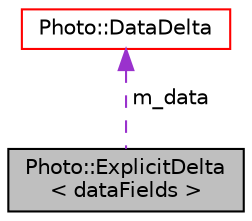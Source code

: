 digraph "Photo::ExplicitDelta&lt; dataFields &gt;"
{
 // LATEX_PDF_SIZE
  edge [fontname="Helvetica",fontsize="10",labelfontname="Helvetica",labelfontsize="10"];
  node [fontname="Helvetica",fontsize="10",shape=record];
  Node1 [label="Photo::ExplicitDelta\l\< dataFields \>",height=0.2,width=0.4,color="black", fillcolor="grey75", style="filled", fontcolor="black",tooltip=" "];
  Node2 -> Node1 [dir="back",color="darkorchid3",fontsize="10",style="dashed",label=" m_data" ,fontname="Helvetica"];
  Node2 [label="Photo::DataDelta",height=0.2,width=0.4,color="red", fillcolor="white", style="filled",URL="$class_photo_1_1_data_delta.html",tooltip="Structure containing chosen of photo details."];
}
